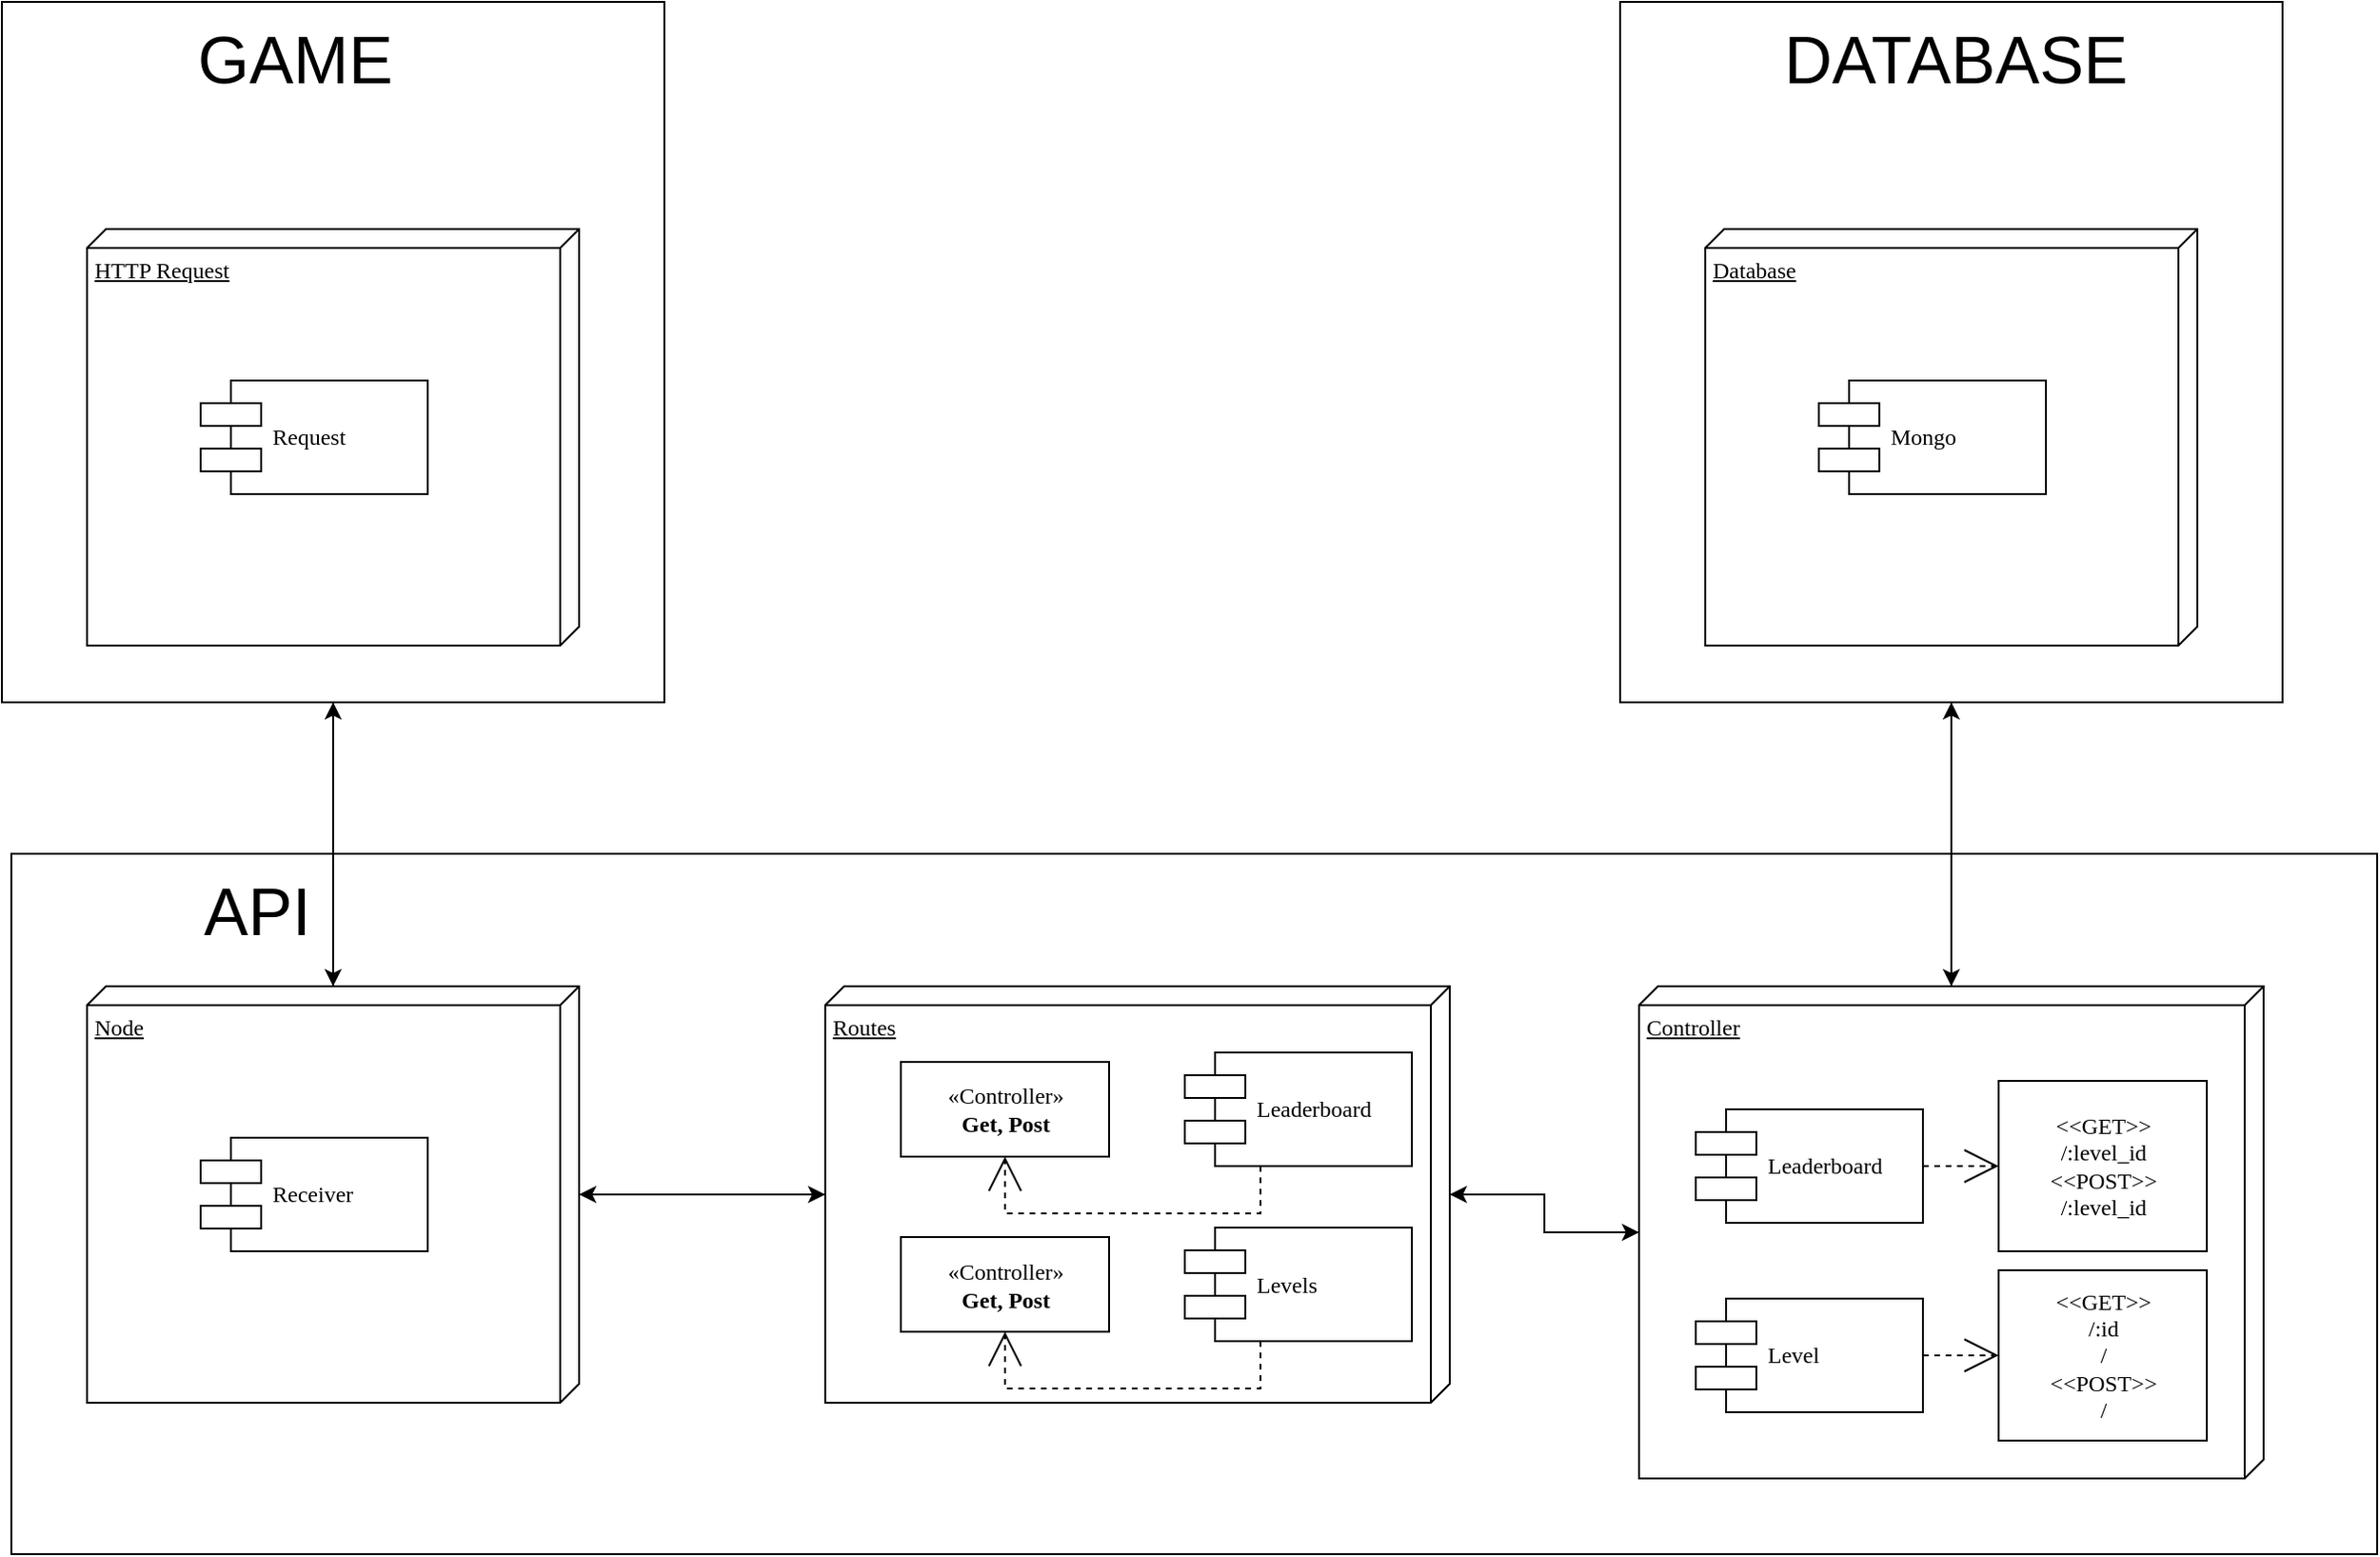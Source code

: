 <mxfile version="13.5.5" type="device"><diagram name="Page-1" id="5f0bae14-7c28-e335-631c-24af17079c00"><mxGraphModel dx="3131" dy="1944" grid="1" gridSize="10" guides="1" tooltips="1" connect="1" arrows="1" fold="1" page="1" pageScale="1" pageWidth="1100" pageHeight="850" background="#ffffff" math="0" shadow="0"><root><mxCell id="0"/><mxCell id="1" parent="0"/><mxCell id="261YtcGoP6SOzkZwMVdo-29" style="edgeStyle=orthogonalEdgeStyle;rounded=0;orthogonalLoop=1;jettySize=auto;html=1;fontSize=35;" edge="1" parent="1" source="261YtcGoP6SOzkZwMVdo-27" target="39150e848f15840c-2"><mxGeometry relative="1" as="geometry"/></mxCell><mxCell id="261YtcGoP6SOzkZwMVdo-27" value="" style="rounded=0;whiteSpace=wrap;html=1;fillColor=none;" vertex="1" parent="1"><mxGeometry x="850" y="-140" width="350" height="370" as="geometry"/></mxCell><mxCell id="261YtcGoP6SOzkZwMVdo-7" value="" style="rounded=0;whiteSpace=wrap;html=1;fillColor=none;" vertex="1" parent="1"><mxGeometry y="310" width="1250" height="370" as="geometry"/></mxCell><mxCell id="261YtcGoP6SOzkZwMVdo-17" style="edgeStyle=orthogonalEdgeStyle;rounded=0;orthogonalLoop=1;jettySize=auto;html=1;fontSize=35;" edge="1" parent="1" source="39150e848f15840c-1" target="39150e848f15840c-2"><mxGeometry relative="1" as="geometry"/></mxCell><mxCell id="261YtcGoP6SOzkZwMVdo-22" style="edgeStyle=orthogonalEdgeStyle;rounded=0;orthogonalLoop=1;jettySize=auto;html=1;fontSize=35;" edge="1" parent="1" source="39150e848f15840c-1" target="39150e848f15840c-3"><mxGeometry relative="1" as="geometry"/></mxCell><mxCell id="39150e848f15840c-1" value="Routes" style="verticalAlign=top;align=left;spacingTop=8;spacingLeft=2;spacingRight=12;shape=cube;size=10;direction=south;fontStyle=4;html=1;rounded=0;shadow=0;comic=0;labelBackgroundColor=none;strokeWidth=1;fontFamily=Verdana;fontSize=12" parent="1" vertex="1"><mxGeometry x="430" y="380" width="330" height="220" as="geometry"/></mxCell><mxCell id="261YtcGoP6SOzkZwMVdo-21" style="edgeStyle=orthogonalEdgeStyle;rounded=0;orthogonalLoop=1;jettySize=auto;html=1;fontSize=35;" edge="1" parent="1" source="39150e848f15840c-2" target="39150e848f15840c-1"><mxGeometry relative="1" as="geometry"/></mxCell><mxCell id="261YtcGoP6SOzkZwMVdo-28" style="edgeStyle=orthogonalEdgeStyle;rounded=0;orthogonalLoop=1;jettySize=auto;html=1;fontSize=35;" edge="1" parent="1" source="39150e848f15840c-2" target="261YtcGoP6SOzkZwMVdo-27"><mxGeometry relative="1" as="geometry"/></mxCell><mxCell id="39150e848f15840c-2" value="Controller" style="verticalAlign=top;align=left;spacingTop=8;spacingLeft=2;spacingRight=12;shape=cube;size=10;direction=south;fontStyle=4;html=1;rounded=0;shadow=0;comic=0;labelBackgroundColor=none;strokeWidth=1;fontFamily=Verdana;fontSize=12" parent="1" vertex="1"><mxGeometry x="860" y="380" width="330" height="260" as="geometry"/></mxCell><mxCell id="261YtcGoP6SOzkZwMVdo-23" style="edgeStyle=orthogonalEdgeStyle;rounded=0;orthogonalLoop=1;jettySize=auto;html=1;fontSize=35;" edge="1" parent="1" source="39150e848f15840c-3" target="261YtcGoP6SOzkZwMVdo-11"><mxGeometry relative="1" as="geometry"/></mxCell><mxCell id="39150e848f15840c-3" value="Node" style="verticalAlign=top;align=left;spacingTop=8;spacingLeft=2;spacingRight=12;shape=cube;size=10;direction=south;fontStyle=4;html=1;rounded=0;shadow=0;comic=0;labelBackgroundColor=none;strokeWidth=1;fontFamily=Verdana;fontSize=12" parent="1" vertex="1"><mxGeometry x="40" y="380" width="260" height="220" as="geometry"/></mxCell><mxCell id="39150e848f15840c-4" value="«Controller»&lt;br&gt;&lt;b&gt;Get, Post&lt;/b&gt;" style="html=1;rounded=0;shadow=0;comic=0;labelBackgroundColor=none;strokeWidth=1;fontFamily=Verdana;fontSize=12;align=center;" parent="1" vertex="1"><mxGeometry x="470" y="420" width="110" height="50" as="geometry"/></mxCell><mxCell id="39150e848f15840c-5" value="Leaderboard" style="shape=component;align=left;spacingLeft=36;rounded=0;shadow=0;comic=0;labelBackgroundColor=none;strokeWidth=1;fontFamily=Verdana;fontSize=12;html=1;" parent="1" vertex="1"><mxGeometry x="620" y="415" width="120" height="60" as="geometry"/></mxCell><mxCell id="39150e848f15840c-7" value="Leaderboard" style="shape=component;align=left;spacingLeft=36;rounded=0;shadow=0;comic=0;labelBackgroundColor=none;strokeWidth=1;fontFamily=Verdana;fontSize=12;html=1;" parent="1" vertex="1"><mxGeometry x="890" y="445" width="120" height="60" as="geometry"/></mxCell><mxCell id="39150e848f15840c-8" value="&amp;lt;&amp;lt;GET&amp;gt;&amp;gt;&lt;br&gt;/:level_id&lt;br&gt;&amp;lt;&amp;lt;POST&amp;gt;&amp;gt;&lt;br&gt;/:level_id" style="html=1;rounded=0;shadow=0;comic=0;labelBackgroundColor=none;strokeWidth=1;fontFamily=Verdana;fontSize=12;align=center;" parent="1" vertex="1"><mxGeometry x="1050" y="430" width="110" height="90" as="geometry"/></mxCell><mxCell id="39150e848f15840c-10" value="Receiver" style="shape=component;align=left;spacingLeft=36;rounded=0;shadow=0;comic=0;labelBackgroundColor=none;strokeWidth=1;fontFamily=Verdana;fontSize=12;html=1;" parent="1" vertex="1"><mxGeometry x="100" y="460" width="120" height="60" as="geometry"/></mxCell><mxCell id="39150e848f15840c-15" style="edgeStyle=orthogonalEdgeStyle;rounded=0;html=1;labelBackgroundColor=none;startArrow=none;startFill=0;startSize=8;endArrow=open;endFill=0;endSize=16;fontFamily=Verdana;fontSize=12;dashed=1;" parent="1" source="39150e848f15840c-5" target="39150e848f15840c-4" edge="1"><mxGeometry relative="1" as="geometry"><Array as="points"><mxPoint x="660" y="500"/><mxPoint x="525" y="500"/></Array></mxGeometry></mxCell><mxCell id="39150e848f15840c-16" style="edgeStyle=orthogonalEdgeStyle;rounded=0;html=1;dashed=1;labelBackgroundColor=none;startArrow=none;startFill=0;startSize=8;endArrow=open;endFill=0;endSize=16;fontFamily=Verdana;fontSize=12;" parent="1" source="39150e848f15840c-7" target="39150e848f15840c-8" edge="1"><mxGeometry relative="1" as="geometry"/></mxCell><mxCell id="261YtcGoP6SOzkZwMVdo-1" value="" style="endArrow=classic;html=1;" edge="1" parent="1" source="39150e848f15840c-3" target="39150e848f15840c-1"><mxGeometry width="50" height="50" relative="1" as="geometry"><mxPoint x="520" y="620" as="sourcePoint"/><mxPoint x="570" y="570" as="targetPoint"/></mxGeometry></mxCell><mxCell id="261YtcGoP6SOzkZwMVdo-4" value="HTTP Request" style="verticalAlign=top;align=left;spacingTop=8;spacingLeft=2;spacingRight=12;shape=cube;size=10;direction=south;fontStyle=4;html=1;rounded=0;shadow=0;comic=0;labelBackgroundColor=none;strokeWidth=1;fontFamily=Verdana;fontSize=12" vertex="1" parent="1"><mxGeometry x="40" y="-20" width="260" height="220" as="geometry"/></mxCell><mxCell id="261YtcGoP6SOzkZwMVdo-5" value="Request" style="shape=component;align=left;spacingLeft=36;rounded=0;shadow=0;comic=0;labelBackgroundColor=none;strokeWidth=1;fontFamily=Verdana;fontSize=12;html=1;" vertex="1" parent="1"><mxGeometry x="100" y="60" width="120" height="60" as="geometry"/></mxCell><mxCell id="261YtcGoP6SOzkZwMVdo-8" value="API" style="text;html=1;strokeColor=none;fillColor=none;align=center;verticalAlign=middle;whiteSpace=wrap;rounded=0;fontSize=35;" vertex="1" parent="1"><mxGeometry x="110" y="330" width="40" height="20" as="geometry"/></mxCell><mxCell id="261YtcGoP6SOzkZwMVdo-10" value="GAME" style="text;html=1;strokeColor=none;fillColor=none;align=center;verticalAlign=middle;whiteSpace=wrap;rounded=0;fontSize=35;" vertex="1" parent="1"><mxGeometry x="130" y="-120" width="40" height="20" as="geometry"/></mxCell><mxCell id="261YtcGoP6SOzkZwMVdo-11" value="" style="rounded=0;whiteSpace=wrap;html=1;fillColor=none;" vertex="1" parent="1"><mxGeometry x="-5" y="-140" width="350" height="370" as="geometry"/></mxCell><mxCell id="261YtcGoP6SOzkZwMVdo-12" value="" style="endArrow=classic;html=1;fontSize=35;" edge="1" parent="1" source="261YtcGoP6SOzkZwMVdo-11" target="39150e848f15840c-3"><mxGeometry width="50" height="50" relative="1" as="geometry"><mxPoint x="490" y="250" as="sourcePoint"/><mxPoint x="540" y="200" as="targetPoint"/></mxGeometry></mxCell><mxCell id="261YtcGoP6SOzkZwMVdo-14" value="Levels" style="shape=component;align=left;spacingLeft=36;rounded=0;shadow=0;comic=0;labelBackgroundColor=none;strokeWidth=1;fontFamily=Verdana;fontSize=12;html=1;" vertex="1" parent="1"><mxGeometry x="620" y="507.5" width="120" height="60" as="geometry"/></mxCell><mxCell id="261YtcGoP6SOzkZwMVdo-15" style="edgeStyle=orthogonalEdgeStyle;rounded=0;html=1;labelBackgroundColor=none;startArrow=none;startFill=0;startSize=8;endArrow=open;endFill=0;endSize=16;fontFamily=Verdana;fontSize=12;dashed=1;" edge="1" parent="1" source="261YtcGoP6SOzkZwMVdo-14"><mxGeometry relative="1" as="geometry"><Array as="points"><mxPoint x="660" y="592.5"/><mxPoint x="525" y="592.5"/></Array><mxPoint x="525" y="562.5" as="targetPoint"/></mxGeometry></mxCell><mxCell id="261YtcGoP6SOzkZwMVdo-16" value="«Controller»&lt;br&gt;&lt;b&gt;Get, Post&lt;/b&gt;" style="html=1;rounded=0;shadow=0;comic=0;labelBackgroundColor=none;strokeWidth=1;fontFamily=Verdana;fontSize=12;align=center;" vertex="1" parent="1"><mxGeometry x="470" y="512.5" width="110" height="50" as="geometry"/></mxCell><mxCell id="261YtcGoP6SOzkZwMVdo-18" value="Level" style="shape=component;align=left;spacingLeft=36;rounded=0;shadow=0;comic=0;labelBackgroundColor=none;strokeWidth=1;fontFamily=Verdana;fontSize=12;html=1;" vertex="1" parent="1"><mxGeometry x="890" y="545" width="120" height="60" as="geometry"/></mxCell><mxCell id="261YtcGoP6SOzkZwMVdo-19" value="&amp;lt;&amp;lt;GET&amp;gt;&amp;gt;&lt;br&gt;/:id&lt;br&gt;/&lt;br&gt;&amp;lt;&amp;lt;POST&amp;gt;&amp;gt;&lt;br&gt;/" style="html=1;rounded=0;shadow=0;comic=0;labelBackgroundColor=none;strokeWidth=1;fontFamily=Verdana;fontSize=12;align=center;" vertex="1" parent="1"><mxGeometry x="1050" y="530" width="110" height="90" as="geometry"/></mxCell><mxCell id="261YtcGoP6SOzkZwMVdo-20" style="edgeStyle=orthogonalEdgeStyle;rounded=0;html=1;dashed=1;labelBackgroundColor=none;startArrow=none;startFill=0;startSize=8;endArrow=open;endFill=0;endSize=16;fontFamily=Verdana;fontSize=12;" edge="1" parent="1" source="261YtcGoP6SOzkZwMVdo-18" target="261YtcGoP6SOzkZwMVdo-19"><mxGeometry relative="1" as="geometry"/></mxCell><mxCell id="261YtcGoP6SOzkZwMVdo-24" value="Database" style="verticalAlign=top;align=left;spacingTop=8;spacingLeft=2;spacingRight=12;shape=cube;size=10;direction=south;fontStyle=4;html=1;rounded=0;shadow=0;comic=0;labelBackgroundColor=none;strokeWidth=1;fontFamily=Verdana;fontSize=12" vertex="1" parent="1"><mxGeometry x="895" y="-20" width="260" height="220" as="geometry"/></mxCell><mxCell id="261YtcGoP6SOzkZwMVdo-25" value="Mongo" style="shape=component;align=left;spacingLeft=36;rounded=0;shadow=0;comic=0;labelBackgroundColor=none;strokeWidth=1;fontFamily=Verdana;fontSize=12;html=1;" vertex="1" parent="1"><mxGeometry x="955" y="60" width="120" height="60" as="geometry"/></mxCell><mxCell id="261YtcGoP6SOzkZwMVdo-26" value="DATABASE" style="text;html=1;strokeColor=none;fillColor=none;align=center;verticalAlign=middle;whiteSpace=wrap;rounded=0;fontSize=35;" vertex="1" parent="1"><mxGeometry x="1025" y="-120" width="5" height="20" as="geometry"/></mxCell></root></mxGraphModel></diagram></mxfile>